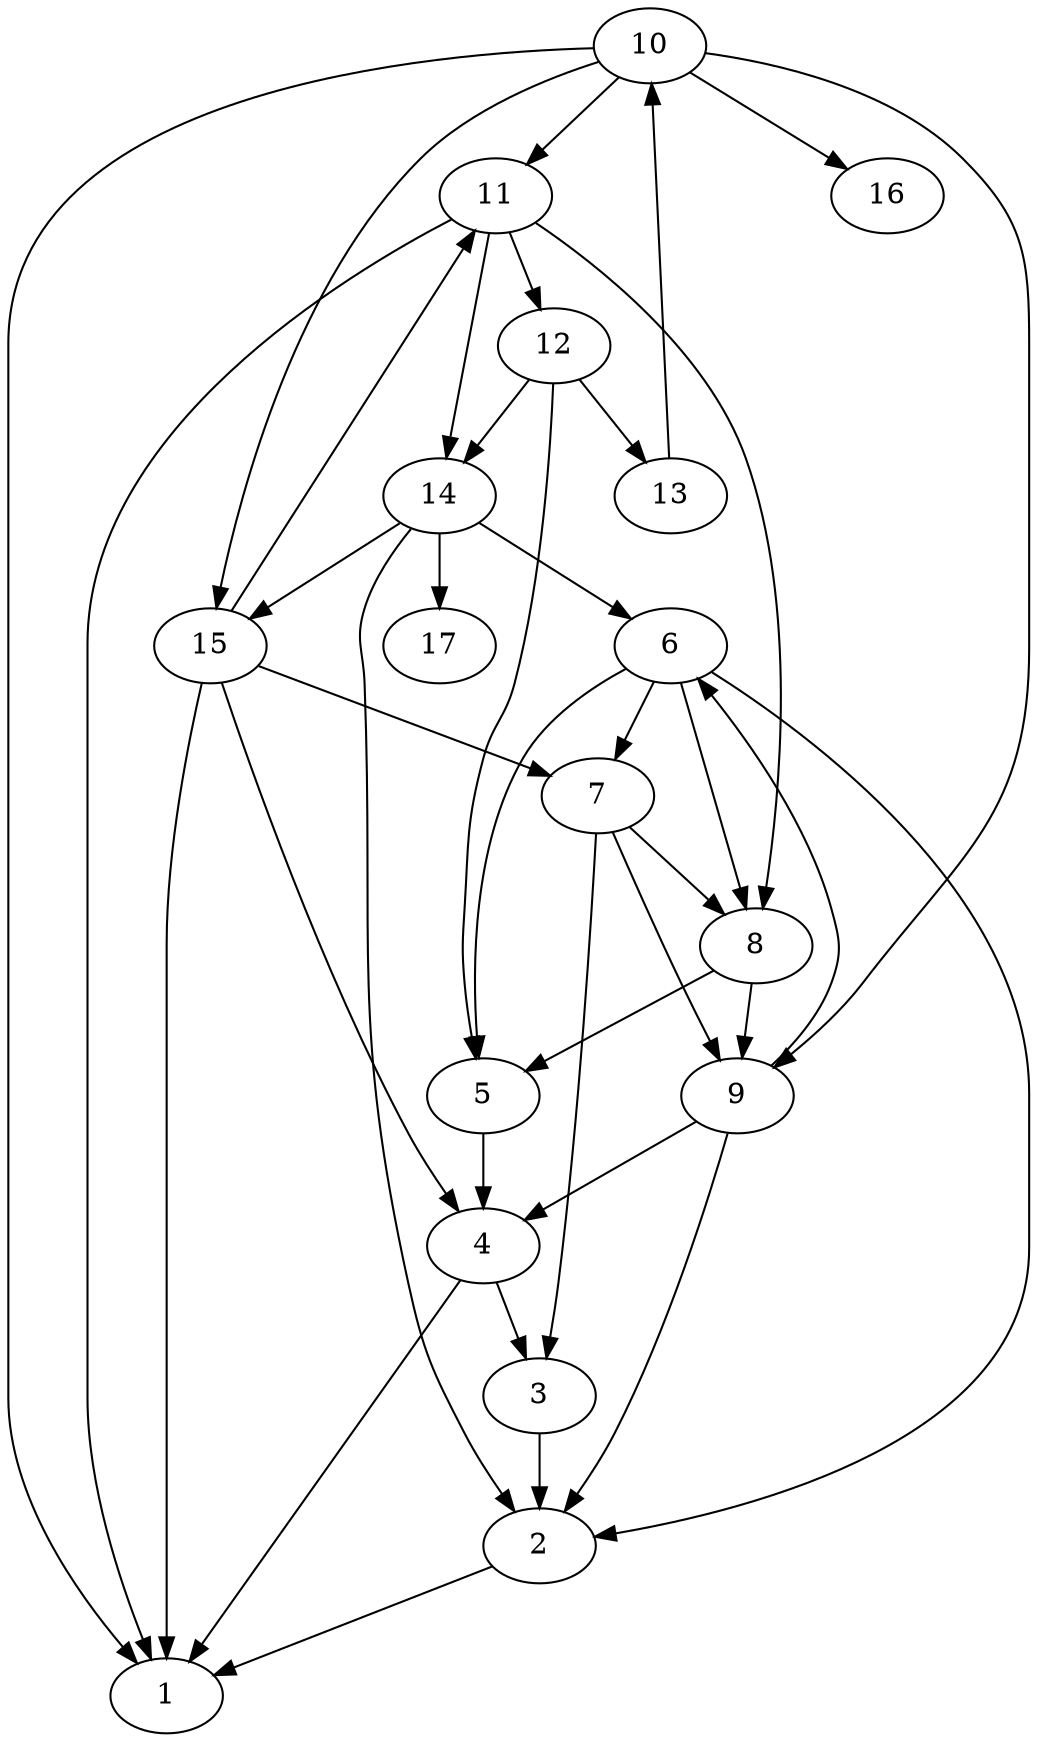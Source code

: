digraph G {
0[label=1];
1[label=2];
2[label=3];
3[label=4];
4[label=5];
5[label=6];
6[label=7];
7[label=8];
8[label=9];
9[label=10];
10[label=11];
11[label=12];
12[label=13];
13[label=14];
14[label=15];
15[label=16];
16[label=17];
1->0 ;
3->0 ;
9->0 ;
10->0 ;
14->0 ;
2->1 ;
5->1 ;
8->1 ;
13->1 ;
3->2 ;
6->2 ;
4->3 ;
8->3 ;
14->3 ;
5->4 ;
7->4 ;
11->4 ;
8->5 ;
13->5 ;
5->6 ;
14->6 ;
5->7 ;
6->7 ;
10->7 ;
6->8 ;
7->8 ;
9->8 ;
12->9 ;
9->10 ;
14->10 ;
10->11 ;
11->12 ;
10->13 ;
11->13 ;
9->14 ;
13->14 ;
9->15 ;
13->16 ;
}
